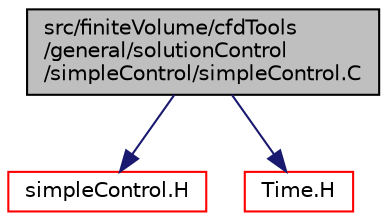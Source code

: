 digraph "src/finiteVolume/cfdTools/general/solutionControl/simpleControl/simpleControl.C"
{
  bgcolor="transparent";
  edge [fontname="Helvetica",fontsize="10",labelfontname="Helvetica",labelfontsize="10"];
  node [fontname="Helvetica",fontsize="10",shape=record];
  Node0 [label="src/finiteVolume/cfdTools\l/general/solutionControl\l/simpleControl/simpleControl.C",height=0.2,width=0.4,color="black", fillcolor="grey75", style="filled", fontcolor="black"];
  Node0 -> Node1 [color="midnightblue",fontsize="10",style="solid",fontname="Helvetica"];
  Node1 [label="simpleControl.H",height=0.2,width=0.4,color="red",URL="$a01454.html"];
  Node0 -> Node286 [color="midnightblue",fontsize="10",style="solid",fontname="Helvetica"];
  Node286 [label="Time.H",height=0.2,width=0.4,color="red",URL="$a10025.html"];
}
